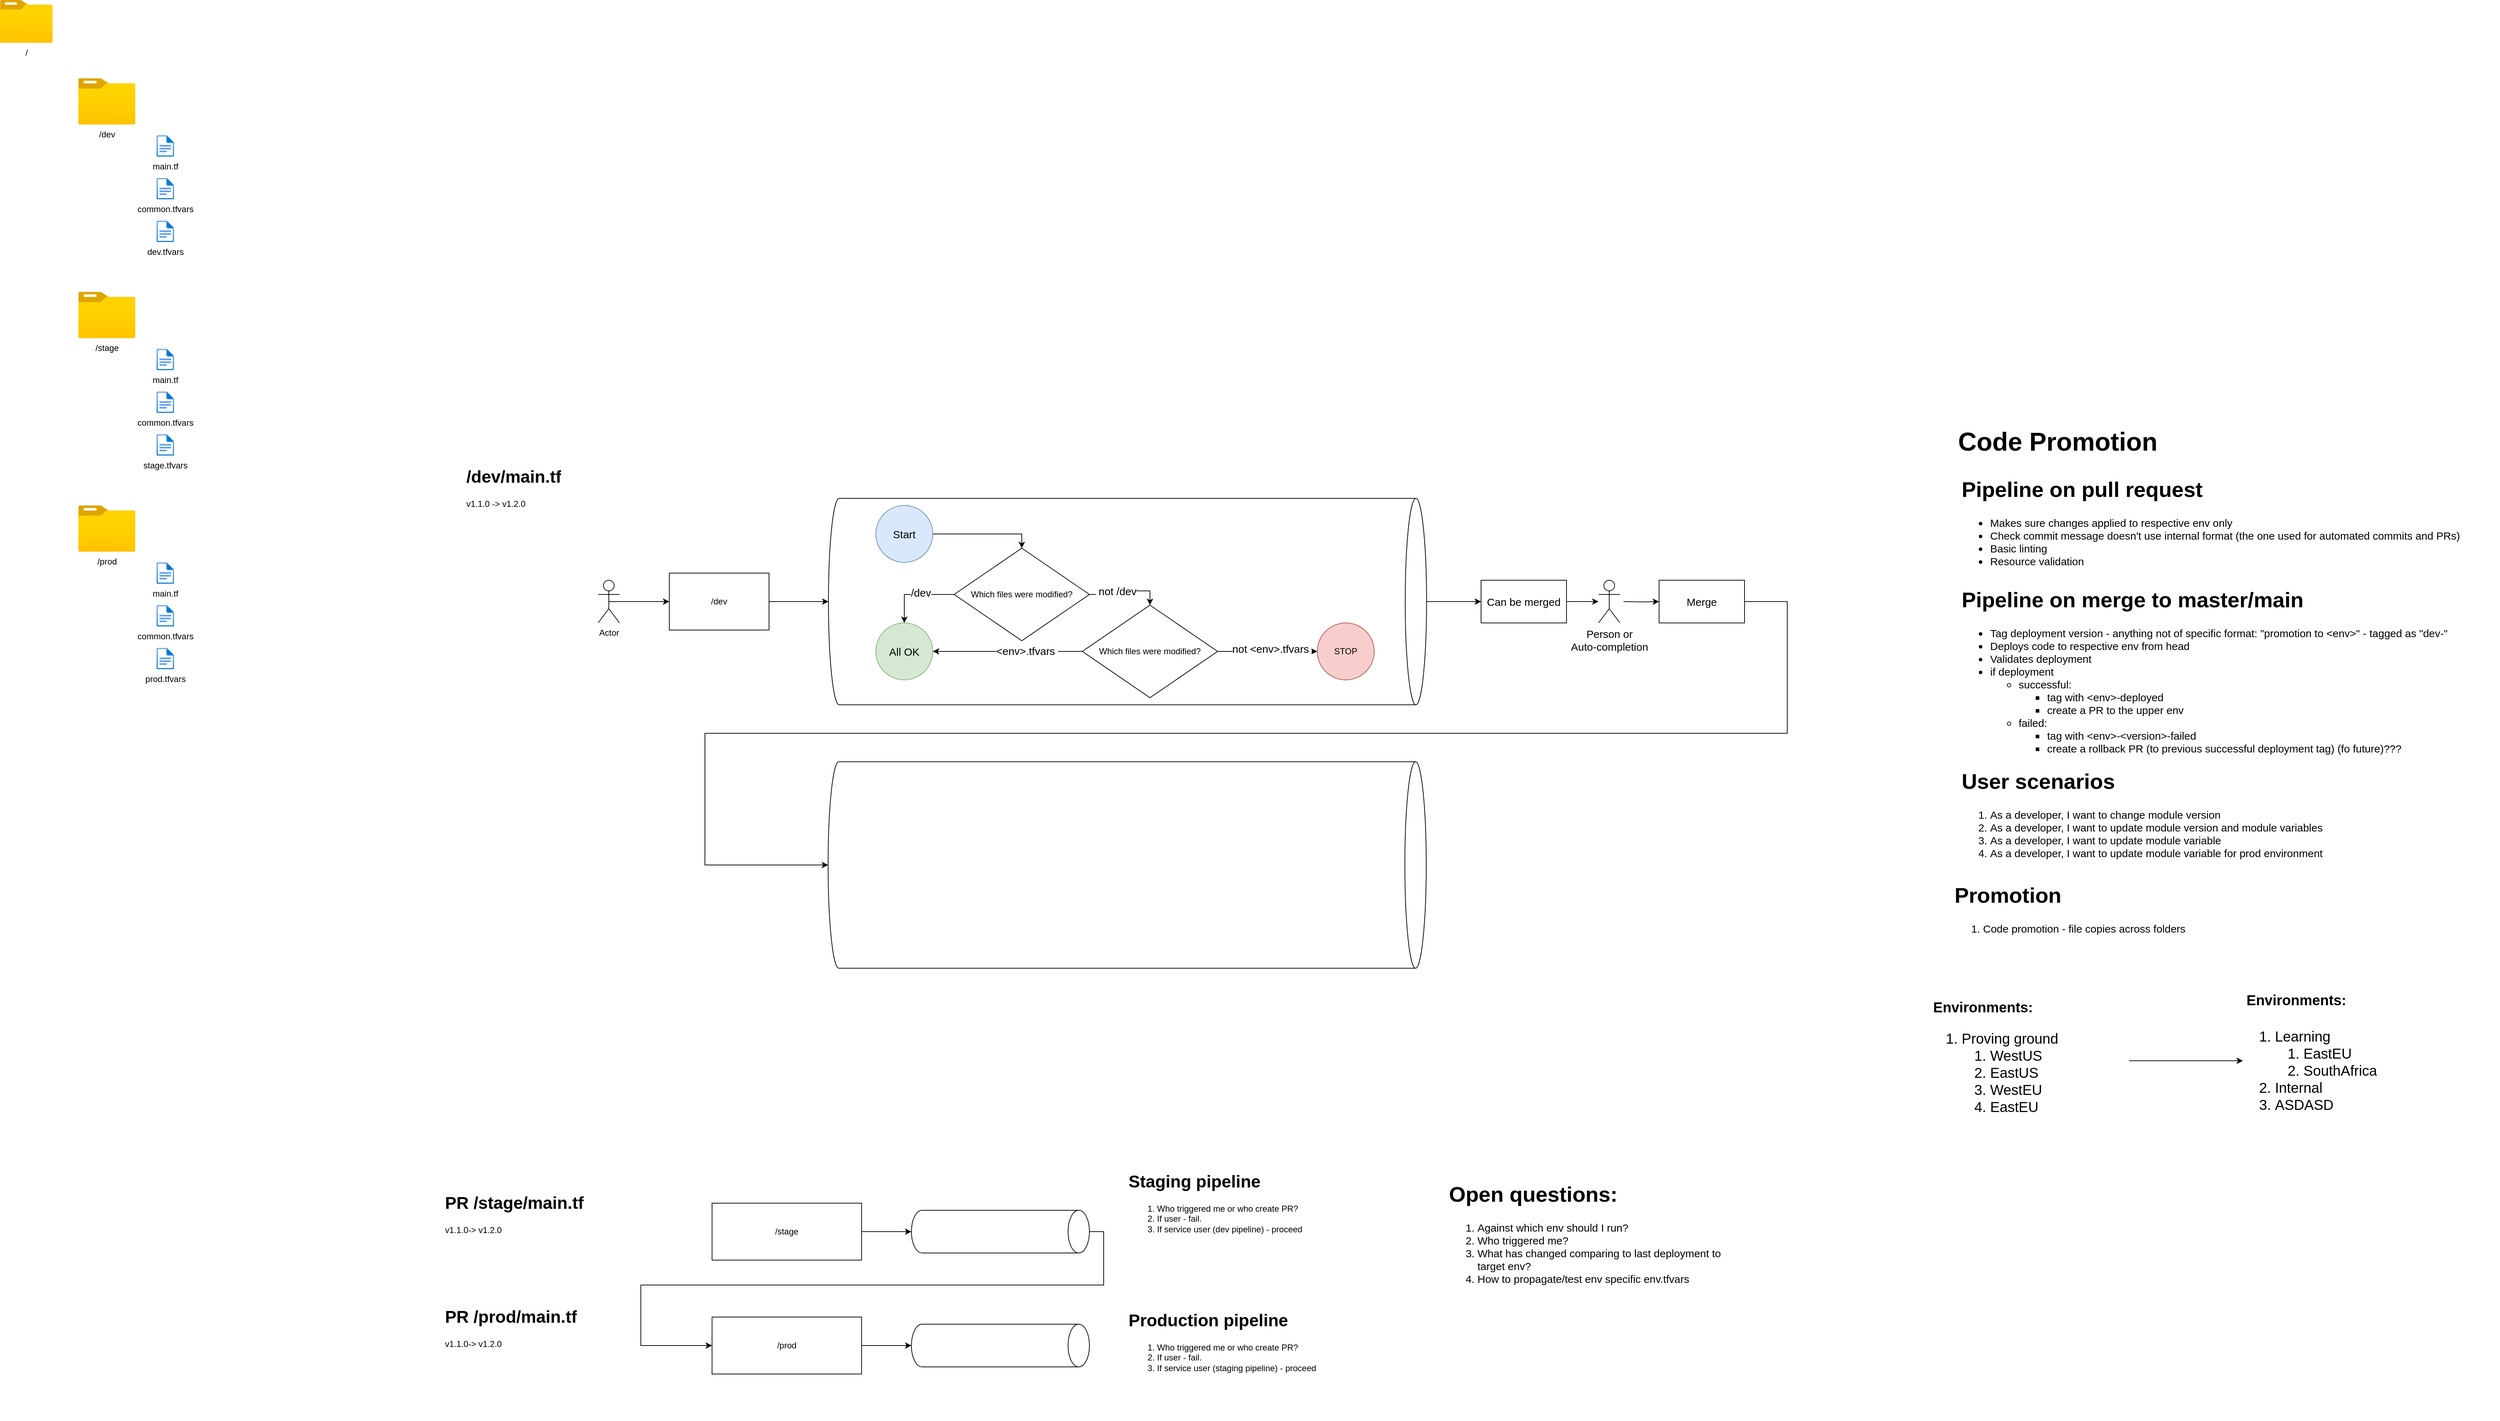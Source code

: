 <mxfile version="14.9.6" type="device" pages="3"><diagram id="SjrOVHSS8v2M9Qn3n6oi" name="Module version propagation"><mxGraphModel dx="2681" dy="2455" grid="1" gridSize="10" guides="1" tooltips="1" connect="1" arrows="1" fold="1" page="1" pageScale="1" pageWidth="827" pageHeight="1169" math="0" shadow="0"><root><mxCell id="0"/><mxCell id="1" parent="0"/><mxCell id="42tMAPl1f8T6e2_zz2J--73" style="edgeStyle=orthogonalEdgeStyle;rounded=0;orthogonalLoop=1;jettySize=auto;html=1;exitX=0.5;exitY=0;exitDx=0;exitDy=0;exitPerimeter=0;fontSize=15;" edge="1" parent="1" source="42tMAPl1f8T6e2_zz2J--68" target="42tMAPl1f8T6e2_zz2J--72"><mxGeometry relative="1" as="geometry"/></mxCell><mxCell id="42tMAPl1f8T6e2_zz2J--68" value="" style="shape=cylinder3;whiteSpace=wrap;html=1;boundedLbl=1;backgroundOutline=1;size=15;direction=south;" vertex="1" parent="1"><mxGeometry x="413.5" y="230" width="840" height="290" as="geometry"/></mxCell><mxCell id="42tMAPl1f8T6e2_zz2J--69" style="edgeStyle=orthogonalEdgeStyle;rounded=0;orthogonalLoop=1;jettySize=auto;html=1;exitX=1;exitY=0.5;exitDx=0;exitDy=0;fontSize=15;" edge="1" parent="1" source="42tMAPl1f8T6e2_zz2J--1" target="42tMAPl1f8T6e2_zz2J--68"><mxGeometry relative="1" as="geometry"/></mxCell><mxCell id="42tMAPl1f8T6e2_zz2J--1" value="/dev" style="rounded=0;whiteSpace=wrap;html=1;" vertex="1" parent="1"><mxGeometry x="190" y="335" width="140" height="80" as="geometry"/></mxCell><mxCell id="42tMAPl1f8T6e2_zz2J--15" style="edgeStyle=orthogonalEdgeStyle;rounded=0;orthogonalLoop=1;jettySize=auto;html=1;exitX=1;exitY=0.5;exitDx=0;exitDy=0;entryX=0.5;entryY=1;entryDx=0;entryDy=0;entryPerimeter=0;" edge="1" parent="1" source="42tMAPl1f8T6e2_zz2J--2" target="42tMAPl1f8T6e2_zz2J--14"><mxGeometry relative="1" as="geometry"/></mxCell><mxCell id="42tMAPl1f8T6e2_zz2J--2" value="/stage" style="rounded=0;whiteSpace=wrap;html=1;" vertex="1" parent="1"><mxGeometry x="250" y="1220" width="210" height="80" as="geometry"/></mxCell><mxCell id="42tMAPl1f8T6e2_zz2J--21" style="edgeStyle=orthogonalEdgeStyle;rounded=0;orthogonalLoop=1;jettySize=auto;html=1;exitX=1;exitY=0.5;exitDx=0;exitDy=0;" edge="1" parent="1" source="42tMAPl1f8T6e2_zz2J--3" target="42tMAPl1f8T6e2_zz2J--20"><mxGeometry relative="1" as="geometry"/></mxCell><mxCell id="42tMAPl1f8T6e2_zz2J--3" value="/prod" style="rounded=0;whiteSpace=wrap;html=1;" vertex="1" parent="1"><mxGeometry x="250" y="1380" width="210" height="80" as="geometry"/></mxCell><mxCell id="42tMAPl1f8T6e2_zz2J--5" style="edgeStyle=orthogonalEdgeStyle;rounded=0;orthogonalLoop=1;jettySize=auto;html=1;exitX=0.5;exitY=0.5;exitDx=0;exitDy=0;exitPerimeter=0;entryX=0;entryY=0.5;entryDx=0;entryDy=0;" edge="1" parent="1" source="42tMAPl1f8T6e2_zz2J--4" target="42tMAPl1f8T6e2_zz2J--1"><mxGeometry relative="1" as="geometry"/></mxCell><mxCell id="42tMAPl1f8T6e2_zz2J--4" value="Actor" style="shape=umlActor;verticalLabelPosition=bottom;verticalAlign=top;html=1;outlineConnect=0;" vertex="1" parent="1"><mxGeometry x="90" y="345" width="30" height="60" as="geometry"/></mxCell><mxCell id="42tMAPl1f8T6e2_zz2J--6" value="&lt;h1&gt;/dev/main.tf&lt;/h1&gt;&lt;div&gt;v1.1.0 -&amp;gt; v1.2.0&lt;/div&gt;" style="text;html=1;strokeColor=none;fillColor=none;spacing=5;spacingTop=-20;whiteSpace=wrap;overflow=hidden;rounded=0;" vertex="1" parent="1"><mxGeometry x="-100" y="180" width="200" height="80" as="geometry"/></mxCell><mxCell id="42tMAPl1f8T6e2_zz2J--13" value="&lt;h1&gt;PR /stage/main.tf&lt;br&gt;&lt;/h1&gt;&lt;div&gt;v1.1.0-&amp;gt; v1.2.0&lt;/div&gt;" style="text;html=1;strokeColor=none;fillColor=none;spacing=5;spacingTop=-20;whiteSpace=wrap;overflow=hidden;rounded=0;" vertex="1" parent="1"><mxGeometry x="-130" y="1200" width="250" height="120" as="geometry"/></mxCell><mxCell id="42tMAPl1f8T6e2_zz2J--17" style="edgeStyle=orthogonalEdgeStyle;rounded=0;orthogonalLoop=1;jettySize=auto;html=1;exitX=0.5;exitY=0;exitDx=0;exitDy=0;exitPerimeter=0;entryX=0;entryY=0.5;entryDx=0;entryDy=0;" edge="1" parent="1" source="42tMAPl1f8T6e2_zz2J--14" target="42tMAPl1f8T6e2_zz2J--3"><mxGeometry relative="1" as="geometry"><Array as="points"><mxPoint x="800" y="1260"/><mxPoint x="800" y="1335"/><mxPoint x="150" y="1335"/><mxPoint x="150" y="1420"/></Array></mxGeometry></mxCell><mxCell id="42tMAPl1f8T6e2_zz2J--14" value="" style="shape=cylinder3;whiteSpace=wrap;html=1;boundedLbl=1;backgroundOutline=1;size=15;direction=south;" vertex="1" parent="1"><mxGeometry x="530" y="1230" width="250" height="60" as="geometry"/></mxCell><mxCell id="42tMAPl1f8T6e2_zz2J--16" value="&lt;h1&gt;Staging pipeline&lt;/h1&gt;&lt;p&gt;&lt;ol&gt;&lt;li&gt;Who triggered me or who create PR?&lt;/li&gt;&lt;li&gt;If user - fail.&lt;/li&gt;&lt;li&gt;If service user (dev pipeline) - proceed&lt;/li&gt;&lt;/ol&gt;&lt;/p&gt;" style="text;html=1;strokeColor=none;fillColor=none;spacing=5;spacingTop=-20;whiteSpace=wrap;overflow=hidden;rounded=0;" vertex="1" parent="1"><mxGeometry x="830" y="1170" width="400" height="120" as="geometry"/></mxCell><mxCell id="42tMAPl1f8T6e2_zz2J--18" value="&lt;h1&gt;PR /prod/main.tf&lt;br&gt;&lt;/h1&gt;&lt;div&gt;v1.1.0-&amp;gt; v1.2.0&lt;/div&gt;" style="text;html=1;strokeColor=none;fillColor=none;spacing=5;spacingTop=-20;whiteSpace=wrap;overflow=hidden;rounded=0;" vertex="1" parent="1"><mxGeometry x="-130" y="1360" width="250" height="120" as="geometry"/></mxCell><mxCell id="42tMAPl1f8T6e2_zz2J--19" value="&lt;h1&gt;Production pipeline&lt;/h1&gt;&lt;p&gt;&lt;ol&gt;&lt;li&gt;Who triggered me or who create PR?&lt;/li&gt;&lt;li&gt;If user - fail.&lt;/li&gt;&lt;li&gt;If service user (staging pipeline) - proceed&lt;/li&gt;&lt;/ol&gt;&lt;/p&gt;" style="text;html=1;strokeColor=none;fillColor=none;spacing=5;spacingTop=-20;whiteSpace=wrap;overflow=hidden;rounded=0;" vertex="1" parent="1"><mxGeometry x="830" y="1365" width="400" height="160" as="geometry"/></mxCell><mxCell id="42tMAPl1f8T6e2_zz2J--20" value="" style="shape=cylinder3;whiteSpace=wrap;html=1;boundedLbl=1;backgroundOutline=1;size=15;direction=south;" vertex="1" parent="1"><mxGeometry x="530" y="1390" width="250" height="60" as="geometry"/></mxCell><mxCell id="42tMAPl1f8T6e2_zz2J--26" value="/" style="aspect=fixed;html=1;points=[];align=center;image;fontSize=12;image=img/lib/azure2/general/Folder_Blank.svg;" vertex="1" parent="1"><mxGeometry x="-750" y="-470" width="73.93" height="60" as="geometry"/></mxCell><mxCell id="42tMAPl1f8T6e2_zz2J--27" value="main.tf" style="aspect=fixed;html=1;points=[];align=center;image;fontSize=12;image=img/lib/azure2/general/File.svg;" vertex="1" parent="1"><mxGeometry x="-530" y="-280" width="24.35" height="30" as="geometry"/></mxCell><mxCell id="42tMAPl1f8T6e2_zz2J--28" value="/dev" style="aspect=fixed;html=1;points=[];align=center;image;fontSize=12;image=img/lib/azure2/general/Folder_Blank.svg;" vertex="1" parent="1"><mxGeometry x="-640" y="-360" width="80" height="64.93" as="geometry"/></mxCell><mxCell id="42tMAPl1f8T6e2_zz2J--29" value="common.tfvars" style="aspect=fixed;html=1;points=[];align=center;image;fontSize=12;image=img/lib/azure2/general/File.svg;" vertex="1" parent="1"><mxGeometry x="-530" y="-220" width="24.35" height="30" as="geometry"/></mxCell><mxCell id="42tMAPl1f8T6e2_zz2J--31" value="/stage" style="aspect=fixed;html=1;points=[];align=center;image;fontSize=12;image=img/lib/azure2/general/Folder_Blank.svg;" vertex="1" parent="1"><mxGeometry x="-640" y="-60" width="80" height="64.93" as="geometry"/></mxCell><mxCell id="42tMAPl1f8T6e2_zz2J--35" value="/prod" style="aspect=fixed;html=1;points=[];align=center;image;fontSize=12;image=img/lib/azure2/general/Folder_Blank.svg;" vertex="1" parent="1"><mxGeometry x="-640" y="240" width="80" height="64.93" as="geometry"/></mxCell><mxCell id="42tMAPl1f8T6e2_zz2J--37" value="dev.tfvars" style="aspect=fixed;html=1;points=[];align=center;image;fontSize=12;image=img/lib/azure2/general/File.svg;" vertex="1" parent="1"><mxGeometry x="-530" y="-160" width="24.35" height="30" as="geometry"/></mxCell><mxCell id="42tMAPl1f8T6e2_zz2J--38" value="main.tf" style="aspect=fixed;html=1;points=[];align=center;image;fontSize=12;image=img/lib/azure2/general/File.svg;" vertex="1" parent="1"><mxGeometry x="-530" y="20" width="24.35" height="30" as="geometry"/></mxCell><mxCell id="42tMAPl1f8T6e2_zz2J--39" value="common.tfvars" style="aspect=fixed;html=1;points=[];align=center;image;fontSize=12;image=img/lib/azure2/general/File.svg;" vertex="1" parent="1"><mxGeometry x="-530" y="80" width="24.35" height="30" as="geometry"/></mxCell><mxCell id="42tMAPl1f8T6e2_zz2J--40" value="stage.tfvars" style="aspect=fixed;html=1;points=[];align=center;image;fontSize=12;image=img/lib/azure2/general/File.svg;" vertex="1" parent="1"><mxGeometry x="-530" y="140" width="24.35" height="30" as="geometry"/></mxCell><mxCell id="42tMAPl1f8T6e2_zz2J--41" value="main.tf" style="aspect=fixed;html=1;points=[];align=center;image;fontSize=12;image=img/lib/azure2/general/File.svg;" vertex="1" parent="1"><mxGeometry x="-530" y="320" width="24.35" height="30" as="geometry"/></mxCell><mxCell id="42tMAPl1f8T6e2_zz2J--42" value="common.tfvars" style="aspect=fixed;html=1;points=[];align=center;image;fontSize=12;image=img/lib/azure2/general/File.svg;" vertex="1" parent="1"><mxGeometry x="-530" y="380" width="24.35" height="30" as="geometry"/></mxCell><mxCell id="42tMAPl1f8T6e2_zz2J--43" value="prod.tfvars" style="aspect=fixed;html=1;points=[];align=center;image;fontSize=12;image=img/lib/azure2/general/File.svg;" vertex="1" parent="1"><mxGeometry x="-530" y="440" width="24.35" height="30" as="geometry"/></mxCell><mxCell id="42tMAPl1f8T6e2_zz2J--47" style="edgeStyle=orthogonalEdgeStyle;rounded=0;orthogonalLoop=1;jettySize=auto;html=1;exitX=1;exitY=0.5;exitDx=0;exitDy=0;entryX=0.5;entryY=0;entryDx=0;entryDy=0;" edge="1" parent="1" source="42tMAPl1f8T6e2_zz2J--44" target="42tMAPl1f8T6e2_zz2J--60"><mxGeometry relative="1" as="geometry"><mxPoint x="900" y="420" as="targetPoint"/></mxGeometry></mxCell><mxCell id="42tMAPl1f8T6e2_zz2J--49" value="&amp;nbsp;not /dev" style="edgeLabel;html=1;align=center;verticalAlign=middle;resizable=0;points=[];fontSize=15;" vertex="1" connectable="0" parent="42tMAPl1f8T6e2_zz2J--47"><mxGeometry x="-0.248" relative="1" as="geometry"><mxPoint as="offset"/></mxGeometry></mxCell><mxCell id="42tMAPl1f8T6e2_zz2J--54" style="edgeStyle=orthogonalEdgeStyle;rounded=0;orthogonalLoop=1;jettySize=auto;html=1;exitX=0;exitY=0.5;exitDx=0;exitDy=0;entryX=0.5;entryY=0;entryDx=0;entryDy=0;fontSize=15;" edge="1" parent="1" source="42tMAPl1f8T6e2_zz2J--44" target="42tMAPl1f8T6e2_zz2J--53"><mxGeometry relative="1" as="geometry"/></mxCell><mxCell id="42tMAPl1f8T6e2_zz2J--55" value="/dev" style="edgeLabel;html=1;align=center;verticalAlign=middle;resizable=0;points=[];fontSize=15;" vertex="1" connectable="0" parent="42tMAPl1f8T6e2_zz2J--54"><mxGeometry x="-0.146" y="-3" relative="1" as="geometry"><mxPoint as="offset"/></mxGeometry></mxCell><mxCell id="42tMAPl1f8T6e2_zz2J--44" value="&lt;span style=&quot;text-align: left&quot;&gt;Which files were modified?&lt;/span&gt;" style="rhombus;whiteSpace=wrap;html=1;" vertex="1" parent="1"><mxGeometry x="590" y="300" width="190" height="130" as="geometry"/></mxCell><mxCell id="42tMAPl1f8T6e2_zz2J--48" value="STOP" style="ellipse;whiteSpace=wrap;html=1;aspect=fixed;fillColor=#f8cecc;strokeColor=#b85450;" vertex="1" parent="1"><mxGeometry x="1100" y="405" width="80" height="80" as="geometry"/></mxCell><mxCell id="42tMAPl1f8T6e2_zz2J--53" value="All OK" style="ellipse;whiteSpace=wrap;html=1;aspect=fixed;fontSize=15;fillColor=#d5e8d4;strokeColor=#82b366;" vertex="1" parent="1"><mxGeometry x="480" y="405" width="80" height="80" as="geometry"/></mxCell><mxCell id="42tMAPl1f8T6e2_zz2J--59" value="&lt;h1&gt;Open questions:&lt;/h1&gt;&lt;ol&gt;&lt;li&gt;Against which env should I run?&lt;/li&gt;&lt;li&gt;Who triggered me?&lt;/li&gt;&lt;li&gt;What has changed comparing to last deployment to target env?&lt;/li&gt;&lt;li&gt;How to propagate/test env specific env.tfvars&lt;/li&gt;&lt;/ol&gt;&lt;p&gt;&lt;/p&gt;" style="text;html=1;strokeColor=none;fillColor=none;spacing=5;spacingTop=-20;whiteSpace=wrap;overflow=hidden;rounded=0;fontSize=15;" vertex="1" parent="1"><mxGeometry x="1280" y="1180" width="400" height="280" as="geometry"/></mxCell><mxCell id="42tMAPl1f8T6e2_zz2J--64" style="edgeStyle=orthogonalEdgeStyle;rounded=0;orthogonalLoop=1;jettySize=auto;html=1;exitX=0;exitY=0.5;exitDx=0;exitDy=0;entryX=1;entryY=0.5;entryDx=0;entryDy=0;fontSize=15;" edge="1" parent="1" source="42tMAPl1f8T6e2_zz2J--60" target="42tMAPl1f8T6e2_zz2J--53"><mxGeometry relative="1" as="geometry"/></mxCell><mxCell id="42tMAPl1f8T6e2_zz2J--67" value="&amp;lt;env&amp;gt;.tfvars&amp;nbsp;" style="edgeLabel;html=1;align=center;verticalAlign=middle;resizable=0;points=[];fontSize=15;" vertex="1" connectable="0" parent="42tMAPl1f8T6e2_zz2J--64"><mxGeometry x="-0.253" y="-1" relative="1" as="geometry"><mxPoint as="offset"/></mxGeometry></mxCell><mxCell id="42tMAPl1f8T6e2_zz2J--65" style="edgeStyle=orthogonalEdgeStyle;rounded=0;orthogonalLoop=1;jettySize=auto;html=1;exitX=1;exitY=0.5;exitDx=0;exitDy=0;entryX=0;entryY=0.5;entryDx=0;entryDy=0;fontSize=15;" edge="1" parent="1" source="42tMAPl1f8T6e2_zz2J--60" target="42tMAPl1f8T6e2_zz2J--48"><mxGeometry relative="1" as="geometry"/></mxCell><mxCell id="42tMAPl1f8T6e2_zz2J--66" value="not &amp;lt;env&amp;gt;.tfvars&amp;nbsp;" style="edgeLabel;html=1;align=center;verticalAlign=middle;resizable=0;points=[];fontSize=15;" vertex="1" connectable="0" parent="42tMAPl1f8T6e2_zz2J--65"><mxGeometry x="0.087" y="4" relative="1" as="geometry"><mxPoint as="offset"/></mxGeometry></mxCell><mxCell id="42tMAPl1f8T6e2_zz2J--60" value="&lt;span style=&quot;text-align: left&quot;&gt;Which files were modified?&lt;/span&gt;" style="rhombus;whiteSpace=wrap;html=1;" vertex="1" parent="1"><mxGeometry x="770" y="380" width="190" height="130" as="geometry"/></mxCell><mxCell id="42tMAPl1f8T6e2_zz2J--71" style="edgeStyle=orthogonalEdgeStyle;rounded=0;orthogonalLoop=1;jettySize=auto;html=1;exitX=1;exitY=0.5;exitDx=0;exitDy=0;entryX=0.5;entryY=0;entryDx=0;entryDy=0;fontSize=15;" edge="1" parent="1" source="42tMAPl1f8T6e2_zz2J--70" target="42tMAPl1f8T6e2_zz2J--44"><mxGeometry relative="1" as="geometry"/></mxCell><mxCell id="42tMAPl1f8T6e2_zz2J--70" value="Start" style="ellipse;whiteSpace=wrap;html=1;aspect=fixed;fontSize=15;fillColor=#dae8fc;strokeColor=#6c8ebf;" vertex="1" parent="1"><mxGeometry x="480" y="240" width="80" height="80" as="geometry"/></mxCell><mxCell id="42tMAPl1f8T6e2_zz2J--76" style="edgeStyle=orthogonalEdgeStyle;rounded=0;orthogonalLoop=1;jettySize=auto;html=1;exitX=1;exitY=0.5;exitDx=0;exitDy=0;fontSize=15;" edge="1" parent="1" source="42tMAPl1f8T6e2_zz2J--72" target="42tMAPl1f8T6e2_zz2J--75"><mxGeometry relative="1" as="geometry"/></mxCell><mxCell id="42tMAPl1f8T6e2_zz2J--72" value="Can be merged" style="rounded=0;whiteSpace=wrap;html=1;fontSize=15;" vertex="1" parent="1"><mxGeometry x="1330" y="345" width="120" height="60" as="geometry"/></mxCell><mxCell id="42tMAPl1f8T6e2_zz2J--82" style="edgeStyle=orthogonalEdgeStyle;rounded=0;orthogonalLoop=1;jettySize=auto;html=1;exitX=1;exitY=0.5;exitDx=0;exitDy=0;entryX=0.5;entryY=1;entryDx=0;entryDy=0;entryPerimeter=0;fontSize=15;" edge="1" parent="1" source="42tMAPl1f8T6e2_zz2J--74" target="42tMAPl1f8T6e2_zz2J--80"><mxGeometry relative="1" as="geometry"><Array as="points"><mxPoint x="1760" y="375"/><mxPoint x="1760" y="560"/><mxPoint x="240" y="560"/><mxPoint x="240" y="745"/></Array></mxGeometry></mxCell><mxCell id="42tMAPl1f8T6e2_zz2J--74" value="Merge" style="rounded=0;whiteSpace=wrap;html=1;fontSize=15;" vertex="1" parent="1"><mxGeometry x="1580" y="345" width="120" height="60" as="geometry"/></mxCell><mxCell id="42tMAPl1f8T6e2_zz2J--77" style="edgeStyle=orthogonalEdgeStyle;rounded=0;orthogonalLoop=1;jettySize=auto;html=1;fontSize=15;" edge="1" parent="1" target="42tMAPl1f8T6e2_zz2J--74"><mxGeometry relative="1" as="geometry"><mxPoint x="1530" y="375" as="sourcePoint"/></mxGeometry></mxCell><mxCell id="42tMAPl1f8T6e2_zz2J--75" value="Person or&lt;br&gt;Auto-completion" style="shape=umlActor;verticalLabelPosition=bottom;verticalAlign=top;html=1;outlineConnect=0;fontSize=15;" vertex="1" parent="1"><mxGeometry x="1495" y="345" width="30" height="60" as="geometry"/></mxCell><mxCell id="42tMAPl1f8T6e2_zz2J--80" value="" style="shape=cylinder3;whiteSpace=wrap;html=1;boundedLbl=1;backgroundOutline=1;size=15;direction=south;" vertex="1" parent="1"><mxGeometry x="413" y="600" width="840" height="290" as="geometry"/></mxCell><mxCell id="42tMAPl1f8T6e2_zz2J--83" value="&lt;h1&gt;Pipeline on merge to master/main&lt;/h1&gt;&lt;ul&gt;&lt;li&gt;Tag deployment version - anything not of specific format: &quot;promotion to &amp;lt;env&amp;gt;&quot; - tagged as &quot;dev-&quot;&lt;/li&gt;&lt;li&gt;Deploys code to respective env from head&lt;/li&gt;&lt;li&gt;Validates deployment&lt;/li&gt;&lt;li&gt;if deployment&lt;/li&gt;&lt;ul&gt;&lt;li&gt;successful:&lt;/li&gt;&lt;ul&gt;&lt;li&gt;tag with &amp;lt;env&amp;gt;-deployed&lt;/li&gt;&lt;li&gt;create a PR to the upper env&lt;/li&gt;&lt;/ul&gt;&lt;li&gt;failed:&lt;/li&gt;&lt;ul&gt;&lt;li&gt;tag with &amp;lt;env&amp;gt;-&amp;lt;version&amp;gt;-failed&lt;/li&gt;&lt;li&gt;create a rollback PR (to previous successful deployment tag) (fo future)???&lt;/li&gt;&lt;/ul&gt;&lt;/ul&gt;&lt;/ul&gt;&lt;p&gt;&lt;/p&gt;" style="text;html=1;strokeColor=none;fillColor=none;spacing=5;spacingTop=-20;whiteSpace=wrap;overflow=hidden;rounded=0;fontSize=15;" vertex="1" parent="1"><mxGeometry x="2000" y="345" width="710" height="280" as="geometry"/></mxCell><mxCell id="42tMAPl1f8T6e2_zz2J--85" value="&lt;h1&gt;Pipeline on pull request&lt;/h1&gt;&lt;p&gt;&lt;/p&gt;&lt;ul&gt;&lt;li&gt;Makes sure changes applied to respective env only&lt;br&gt;&lt;/li&gt;&lt;li&gt;Check commit message doesn't use internal format (the one used for automated commits and PRs)&lt;/li&gt;&lt;li&gt;Basic linting&lt;/li&gt;&lt;li&gt;Resource validation&lt;/li&gt;&lt;/ul&gt;&lt;p&gt;&lt;/p&gt;" style="text;html=1;strokeColor=none;fillColor=none;spacing=5;spacingTop=-20;whiteSpace=wrap;overflow=hidden;rounded=0;fontSize=15;" vertex="1" parent="1"><mxGeometry x="2000" y="190" width="760" height="160" as="geometry"/></mxCell><mxCell id="42tMAPl1f8T6e2_zz2J--86" value="&lt;h1&gt;User scenarios&lt;/h1&gt;&lt;p&gt;&lt;/p&gt;&lt;ol&gt;&lt;li&gt;As a developer, I want to change module version&lt;/li&gt;&lt;li&gt;&lt;span&gt;As a&amp;nbsp;developer, I want to update module version and module variables&lt;/span&gt;&lt;br&gt;&lt;/li&gt;&lt;li&gt;As a&amp;nbsp;developer, I want to update module variable&lt;/li&gt;&lt;li&gt;As a&amp;nbsp;developer, I want to update module variable&amp;nbsp;for prod environment&lt;/li&gt;&lt;/ol&gt;&lt;p&gt;&lt;/p&gt;&lt;p&gt;&lt;br&gt;&lt;/p&gt;" style="text;html=1;strokeColor=none;fillColor=none;spacing=5;spacingTop=-20;whiteSpace=wrap;overflow=hidden;rounded=0;fontSize=15;" vertex="1" parent="1"><mxGeometry x="2000" y="600" width="630" height="170" as="geometry"/></mxCell><mxCell id="42tMAPl1f8T6e2_zz2J--88" value="Code Promotion" style="text;html=1;strokeColor=none;fillColor=none;align=center;verticalAlign=middle;whiteSpace=wrap;rounded=0;fontSize=36;fontStyle=1" vertex="1" parent="1"><mxGeometry x="1990" y="140" width="300" height="20" as="geometry"/></mxCell><mxCell id="42tMAPl1f8T6e2_zz2J--89" value="&lt;h1&gt;Promotion&lt;/h1&gt;&lt;p&gt;&lt;/p&gt;&lt;ol&gt;&lt;li&gt;Code promotion - file copies across folders&lt;/li&gt;&lt;/ol&gt;&lt;p&gt;&lt;/p&gt;&lt;p&gt;&lt;br&gt;&lt;/p&gt;" style="text;html=1;strokeColor=none;fillColor=none;spacing=5;spacingTop=-20;whiteSpace=wrap;overflow=hidden;rounded=0;fontSize=15;" vertex="1" parent="1"><mxGeometry x="1990" y="760" width="630" height="170" as="geometry"/></mxCell><mxCell id="42tMAPl1f8T6e2_zz2J--92" style="edgeStyle=orthogonalEdgeStyle;rounded=0;orthogonalLoop=1;jettySize=auto;html=1;exitX=1;exitY=0.5;exitDx=0;exitDy=0;fontSize=20;" edge="1" parent="1" source="42tMAPl1f8T6e2_zz2J--90" target="42tMAPl1f8T6e2_zz2J--91"><mxGeometry relative="1" as="geometry"/></mxCell><mxCell id="42tMAPl1f8T6e2_zz2J--90" value="&lt;h1 style=&quot;font-size: 20px&quot;&gt;Environments:&lt;/h1&gt;&lt;div&gt;&lt;ol&gt;&lt;li&gt;Proving ground&lt;/li&gt;&lt;ol&gt;&lt;li&gt;WestUS&lt;/li&gt;&lt;li&gt;EastUS&lt;/li&gt;&lt;li&gt;WestEU&lt;/li&gt;&lt;li&gt;EastEU&lt;/li&gt;&lt;/ol&gt;&lt;/ol&gt;&lt;/div&gt;" style="text;html=1;strokeColor=none;fillColor=none;spacing=5;spacingTop=-20;whiteSpace=wrap;overflow=hidden;rounded=0;fontSize=20;" vertex="1" parent="1"><mxGeometry x="1960" y="930" width="280" height="180" as="geometry"/></mxCell><mxCell id="42tMAPl1f8T6e2_zz2J--91" value="&lt;h1 style=&quot;font-size: 20px&quot;&gt;Environments:&lt;/h1&gt;&lt;h1&gt;&lt;ol style=&quot;font-size: 20px ; font-weight: 400&quot;&gt;&lt;li&gt;&lt;div&gt;&lt;ol&gt;&lt;/ol&gt;&lt;/div&gt;Learning&lt;/li&gt;&lt;ol&gt;&lt;li&gt;EastEU&lt;/li&gt;&lt;li&gt;SouthAfrica&lt;/li&gt;&lt;/ol&gt;&lt;li&gt;Internal&lt;/li&gt;&lt;li&gt;ASDASD&lt;/li&gt;&lt;/ol&gt;&lt;/h1&gt;" style="text;html=1;strokeColor=none;fillColor=none;spacing=5;spacingTop=-20;whiteSpace=wrap;overflow=hidden;rounded=0;fontSize=20;" vertex="1" parent="1"><mxGeometry x="2400" y="920" width="270" height="200" as="geometry"/></mxCell></root></mxGraphModel></diagram><diagram id="KvSiEMTfhJlsGlZKTeqP" name="Page-2"><mxGraphModel dx="1527" dy="1059" grid="1" gridSize="10" guides="1" tooltips="1" connect="1" arrows="1" fold="1" page="1" pageScale="1" pageWidth="827" pageHeight="1169" math="0" shadow="0"><root><mxCell id="-vcynjWMVDyx6BbtTDr--0"/><mxCell id="-vcynjWMVDyx6BbtTDr--1" parent="-vcynjWMVDyx6BbtTDr--0"/><mxCell id="wQz_m5Xqd7bOmv4Bddcj-3" value="Code Promotion" style="text;html=1;strokeColor=none;fillColor=none;align=center;verticalAlign=middle;whiteSpace=wrap;rounded=0;fontSize=36;fontStyle=1" vertex="1" parent="-vcynjWMVDyx6BbtTDr--1"><mxGeometry x="40" y="40" width="300" height="20" as="geometry"/></mxCell><mxCell id="wQz_m5Xqd7bOmv4Bddcj-5" style="edgeStyle=orthogonalEdgeStyle;rounded=0;orthogonalLoop=1;jettySize=auto;html=1;exitX=1;exitY=0.5;exitDx=0;exitDy=0;fontSize=20;" edge="1" parent="-vcynjWMVDyx6BbtTDr--1" source="wQz_m5Xqd7bOmv4Bddcj-6" target="wQz_m5Xqd7bOmv4Bddcj-7"><mxGeometry relative="1" as="geometry"/></mxCell><mxCell id="wQz_m5Xqd7bOmv4Bddcj-6" value="&lt;h1 style=&quot;font-size: 20px&quot;&gt;Environments:&lt;/h1&gt;&lt;div&gt;&lt;ol&gt;&lt;li&gt;Proving ground&lt;/li&gt;&lt;ol&gt;&lt;li&gt;WestUS&lt;/li&gt;&lt;li&gt;EastUS&lt;/li&gt;&lt;li&gt;WestEU&lt;/li&gt;&lt;li&gt;EastEU&lt;/li&gt;&lt;/ol&gt;&lt;/ol&gt;&lt;/div&gt;" style="text;html=1;strokeColor=none;fillColor=none;spacing=5;spacingTop=-20;whiteSpace=wrap;overflow=hidden;rounded=0;fontSize=20;" vertex="1" parent="-vcynjWMVDyx6BbtTDr--1"><mxGeometry x="1960" y="930" width="280" height="180" as="geometry"/></mxCell><mxCell id="wQz_m5Xqd7bOmv4Bddcj-7" value="&lt;h1 style=&quot;font-size: 20px&quot;&gt;Environments:&lt;/h1&gt;&lt;h1&gt;&lt;ol style=&quot;font-size: 20px ; font-weight: 400&quot;&gt;&lt;li&gt;&lt;div&gt;&lt;ol&gt;&lt;/ol&gt;&lt;/div&gt;Learning&lt;/li&gt;&lt;ol&gt;&lt;li&gt;EastEU&lt;/li&gt;&lt;li&gt;SouthAfrica&lt;/li&gt;&lt;/ol&gt;&lt;li&gt;Internal&lt;/li&gt;&lt;li&gt;ASDASD&lt;/li&gt;&lt;/ol&gt;&lt;/h1&gt;" style="text;html=1;strokeColor=none;fillColor=none;spacing=5;spacingTop=-20;whiteSpace=wrap;overflow=hidden;rounded=0;fontSize=20;" vertex="1" parent="-vcynjWMVDyx6BbtTDr--1"><mxGeometry x="2400" y="920" width="270" height="200" as="geometry"/></mxCell><mxCell id="wQz_m5Xqd7bOmv4Bddcj-8" style="edgeStyle=orthogonalEdgeStyle;rounded=0;orthogonalLoop=1;jettySize=auto;html=1;exitX=0.5;exitY=0;exitDx=0;exitDy=0;exitPerimeter=0;fontSize=15;" edge="1" parent="-vcynjWMVDyx6BbtTDr--1" source="wQz_m5Xqd7bOmv4Bddcj-9" target="wQz_m5Xqd7bOmv4Bddcj-29"><mxGeometry relative="1" as="geometry"/></mxCell><mxCell id="wQz_m5Xqd7bOmv4Bddcj-9" value="" style="shape=cylinder3;whiteSpace=wrap;html=1;boundedLbl=1;backgroundOutline=1;size=15;direction=south;" vertex="1" parent="-vcynjWMVDyx6BbtTDr--1"><mxGeometry x="353.5" y="540" width="756.5" height="330" as="geometry"/></mxCell><mxCell id="wQz_m5Xqd7bOmv4Bddcj-10" style="edgeStyle=orthogonalEdgeStyle;rounded=0;orthogonalLoop=1;jettySize=auto;html=1;exitX=1;exitY=0.5;exitDx=0;exitDy=0;fontSize=15;" edge="1" parent="-vcynjWMVDyx6BbtTDr--1" source="wQz_m5Xqd7bOmv4Bddcj-11" target="wQz_m5Xqd7bOmv4Bddcj-9"><mxGeometry relative="1" as="geometry"/></mxCell><mxCell id="wQz_m5Xqd7bOmv4Bddcj-11" value="Raise PR to master/main" style="rounded=0;whiteSpace=wrap;html=1;" vertex="1" parent="-vcynjWMVDyx6BbtTDr--1"><mxGeometry x="130" y="677.5" width="140" height="55" as="geometry"/></mxCell><mxCell id="wQz_m5Xqd7bOmv4Bddcj-12" style="edgeStyle=orthogonalEdgeStyle;rounded=0;orthogonalLoop=1;jettySize=auto;html=1;exitX=0.5;exitY=0.5;exitDx=0;exitDy=0;exitPerimeter=0;entryX=0;entryY=0.5;entryDx=0;entryDy=0;" edge="1" parent="-vcynjWMVDyx6BbtTDr--1" source="wQz_m5Xqd7bOmv4Bddcj-13" target="wQz_m5Xqd7bOmv4Bddcj-11"><mxGeometry relative="1" as="geometry"/></mxCell><mxCell id="wQz_m5Xqd7bOmv4Bddcj-13" value="Actor" style="shape=umlActor;verticalLabelPosition=bottom;verticalAlign=top;html=1;outlineConnect=0;" vertex="1" parent="-vcynjWMVDyx6BbtTDr--1"><mxGeometry x="30" y="675" width="30" height="60" as="geometry"/></mxCell><mxCell id="wQz_m5Xqd7bOmv4Bddcj-14" style="edgeStyle=orthogonalEdgeStyle;rounded=0;orthogonalLoop=1;jettySize=auto;html=1;exitX=1;exitY=0.5;exitDx=0;exitDy=0;entryX=0;entryY=0.5;entryDx=0;entryDy=0;" edge="1" parent="-vcynjWMVDyx6BbtTDr--1" source="wQz_m5Xqd7bOmv4Bddcj-18" target="wQz_m5Xqd7bOmv4Bddcj-19"><mxGeometry relative="1" as="geometry"><mxPoint x="805.0" y="690" as="targetPoint"/><Array as="points"><mxPoint x="900" y="655"/><mxPoint x="900" y="725"/></Array></mxGeometry></mxCell><mxCell id="wQz_m5Xqd7bOmv4Bddcj-16" style="edgeStyle=orthogonalEdgeStyle;rounded=0;orthogonalLoop=1;jettySize=auto;html=1;exitX=0;exitY=0.5;exitDx=0;exitDy=0;entryX=0.5;entryY=0;entryDx=0;entryDy=0;fontSize=15;" edge="1" parent="-vcynjWMVDyx6BbtTDr--1" source="wQz_m5Xqd7bOmv4Bddcj-18" target="wQz_m5Xqd7bOmv4Bddcj-34"><mxGeometry relative="1" as="geometry"/></mxCell><mxCell id="wQz_m5Xqd7bOmv4Bddcj-17" value="/dev" style="edgeLabel;html=1;align=center;verticalAlign=middle;resizable=0;points=[];fontSize=15;" vertex="1" connectable="0" parent="wQz_m5Xqd7bOmv4Bddcj-16"><mxGeometry x="-0.146" y="-3" relative="1" as="geometry"><mxPoint x="5" y="3" as="offset"/></mxGeometry></mxCell><mxCell id="wQz_m5Xqd7bOmv4Bddcj-18" value="&lt;span style=&quot;text-align: left&quot;&gt;Modified files related&lt;br&gt;to one env only?&lt;/span&gt;" style="rhombus;whiteSpace=wrap;html=1;" vertex="1" parent="-vcynjWMVDyx6BbtTDr--1"><mxGeometry x="688.5" y="610" width="141.5" height="90" as="geometry"/></mxCell><mxCell id="wQz_m5Xqd7bOmv4Bddcj-19" value="STOP" style="ellipse;whiteSpace=wrap;html=1;aspect=fixed;fillColor=#f8cecc;strokeColor=#b85450;" vertex="1" parent="-vcynjWMVDyx6BbtTDr--1"><mxGeometry x="960" y="685" width="80" height="80" as="geometry"/></mxCell><mxCell id="wQz_m5Xqd7bOmv4Bddcj-26" style="edgeStyle=orthogonalEdgeStyle;rounded=0;orthogonalLoop=1;jettySize=auto;html=1;exitX=1;exitY=0.5;exitDx=0;exitDy=0;entryX=0.5;entryY=0;entryDx=0;entryDy=0;fontSize=15;" edge="1" parent="-vcynjWMVDyx6BbtTDr--1" source="wQz_m5Xqd7bOmv4Bddcj-27" target="wQz_m5Xqd7bOmv4Bddcj-18"><mxGeometry relative="1" as="geometry"/></mxCell><mxCell id="wQz_m5Xqd7bOmv4Bddcj-27" value="Start" style="ellipse;whiteSpace=wrap;html=1;aspect=fixed;fontSize=15;fillColor=#dae8fc;strokeColor=#6c8ebf;" vertex="1" parent="-vcynjWMVDyx6BbtTDr--1"><mxGeometry x="420" y="550" width="80" height="80" as="geometry"/></mxCell><mxCell id="wQz_m5Xqd7bOmv4Bddcj-28" style="edgeStyle=orthogonalEdgeStyle;rounded=0;orthogonalLoop=1;jettySize=auto;html=1;exitX=1;exitY=0.5;exitDx=0;exitDy=0;fontSize=15;" edge="1" parent="-vcynjWMVDyx6BbtTDr--1" source="wQz_m5Xqd7bOmv4Bddcj-29" target="wQz_m5Xqd7bOmv4Bddcj-32"><mxGeometry relative="1" as="geometry"/></mxCell><mxCell id="wQz_m5Xqd7bOmv4Bddcj-29" value="Can be merged" style="rounded=0;whiteSpace=wrap;html=1;fontSize=15;" vertex="1" parent="-vcynjWMVDyx6BbtTDr--1"><mxGeometry x="1170" y="675" width="120" height="60" as="geometry"/></mxCell><mxCell id="wQz_m5Xqd7bOmv4Bddcj-30" value="Merge" style="rounded=0;whiteSpace=wrap;html=1;fontSize=15;" vertex="1" parent="-vcynjWMVDyx6BbtTDr--1"><mxGeometry x="1475" y="675" width="120" height="60" as="geometry"/></mxCell><mxCell id="wQz_m5Xqd7bOmv4Bddcj-31" style="edgeStyle=orthogonalEdgeStyle;rounded=0;orthogonalLoop=1;jettySize=auto;html=1;fontSize=15;" edge="1" parent="-vcynjWMVDyx6BbtTDr--1" target="wQz_m5Xqd7bOmv4Bddcj-30" source="wQz_m5Xqd7bOmv4Bddcj-32"><mxGeometry relative="1" as="geometry"><mxPoint x="1470.0" y="707.5" as="sourcePoint"/></mxGeometry></mxCell><mxCell id="wQz_m5Xqd7bOmv4Bddcj-32" value="Person or&lt;br&gt;Auto-completion" style="shape=umlActor;verticalLabelPosition=bottom;verticalAlign=top;html=1;outlineConnect=0;fontSize=15;" vertex="1" parent="-vcynjWMVDyx6BbtTDr--1"><mxGeometry x="1370" y="675" width="30" height="60" as="geometry"/></mxCell><mxCell id="wQz_m5Xqd7bOmv4Bddcj-36" style="edgeStyle=orthogonalEdgeStyle;rounded=0;orthogonalLoop=1;jettySize=auto;html=1;exitX=1;exitY=0.5;exitDx=0;exitDy=0;fontSize=20;" edge="1" parent="-vcynjWMVDyx6BbtTDr--1" source="wQz_m5Xqd7bOmv4Bddcj-34" target="wQz_m5Xqd7bOmv4Bddcj-35"><mxGeometry relative="1" as="geometry"/></mxCell><mxCell id="wQz_m5Xqd7bOmv4Bddcj-37" value="no" style="edgeLabel;html=1;align=center;verticalAlign=middle;resizable=0;points=[];fontSize=15;" vertex="1" connectable="0" parent="wQz_m5Xqd7bOmv4Bddcj-36"><mxGeometry x="0.134" y="-1" relative="1" as="geometry"><mxPoint x="1" y="11" as="offset"/></mxGeometry></mxCell><mxCell id="wQz_m5Xqd7bOmv4Bddcj-39" style="edgeStyle=orthogonalEdgeStyle;rounded=0;orthogonalLoop=1;jettySize=auto;html=1;exitX=0;exitY=0.5;exitDx=0;exitDy=0;fontSize=15;" edge="1" parent="-vcynjWMVDyx6BbtTDr--1" source="wQz_m5Xqd7bOmv4Bddcj-34" target="wQz_m5Xqd7bOmv4Bddcj-20"><mxGeometry relative="1" as="geometry"><Array as="points"><mxPoint x="530" y="725"/><mxPoint x="530" y="780"/></Array></mxGeometry></mxCell><mxCell id="wQz_m5Xqd7bOmv4Bddcj-34" value="&lt;div&gt;&lt;span&gt;Is it a 'dev' related&lt;br&gt;changes? (1)&lt;/span&gt;&lt;/div&gt;" style="rhombus;whiteSpace=wrap;html=1;align=center;" vertex="1" parent="-vcynjWMVDyx6BbtTDr--1"><mxGeometry x="550" y="680" width="170" height="90" as="geometry"/></mxCell><mxCell id="wQz_m5Xqd7bOmv4Bddcj-38" style="edgeStyle=orthogonalEdgeStyle;rounded=0;orthogonalLoop=1;jettySize=auto;html=1;exitX=1;exitY=0.5;exitDx=0;exitDy=0;entryX=0;entryY=0.5;entryDx=0;entryDy=0;fontSize=15;" edge="1" parent="-vcynjWMVDyx6BbtTDr--1" source="wQz_m5Xqd7bOmv4Bddcj-35" target="wQz_m5Xqd7bOmv4Bddcj-19"><mxGeometry relative="1" as="geometry"><Array as="points"><mxPoint x="900" y="810"/><mxPoint x="900" y="725"/></Array></mxGeometry></mxCell><mxCell id="wQz_m5Xqd7bOmv4Bddcj-42" style="edgeStyle=orthogonalEdgeStyle;rounded=0;orthogonalLoop=1;jettySize=auto;html=1;exitX=0;exitY=0.5;exitDx=0;exitDy=0;entryX=1;entryY=0.5;entryDx=0;entryDy=0;fontSize=15;" edge="1" parent="-vcynjWMVDyx6BbtTDr--1" source="wQz_m5Xqd7bOmv4Bddcj-35" target="wQz_m5Xqd7bOmv4Bddcj-20"><mxGeometry relative="1" as="geometry"><Array as="points"><mxPoint x="530" y="810"/><mxPoint x="530" y="780"/></Array></mxGeometry></mxCell><mxCell id="wQz_m5Xqd7bOmv4Bddcj-35" value="&lt;div&gt;Is commit / PR message autogenerated (2)&lt;/div&gt;" style="rhombus;whiteSpace=wrap;html=1;align=center;" vertex="1" parent="-vcynjWMVDyx6BbtTDr--1"><mxGeometry x="674.25" y="765" width="170" height="90" as="geometry"/></mxCell><mxCell id="wQz_m5Xqd7bOmv4Bddcj-20" value="All OK" style="ellipse;whiteSpace=wrap;html=1;aspect=fixed;fontSize=15;fillColor=#d5e8d4;strokeColor=#82b366;" vertex="1" parent="-vcynjWMVDyx6BbtTDr--1"><mxGeometry x="414" y="740" width="80" height="80" as="geometry"/></mxCell><mxCell id="wQz_m5Xqd7bOmv4Bddcj-43" value="Developer makes a change to env" style="text;html=1;strokeColor=none;fillColor=none;align=left;verticalAlign=middle;whiteSpace=wrap;rounded=0;fontSize=15;" vertex="1" parent="-vcynjWMVDyx6BbtTDr--1"><mxGeometry x="40" y="490" width="280" height="20" as="geometry"/></mxCell><mxCell id="wQz_m5Xqd7bOmv4Bddcj-140" style="edgeStyle=orthogonalEdgeStyle;rounded=0;orthogonalLoop=1;jettySize=auto;html=1;exitX=0.5;exitY=0;exitDx=0;exitDy=0;exitPerimeter=0;entryX=0.5;entryY=1;entryDx=0;entryDy=0;entryPerimeter=0;fontSize=19;" edge="1" parent="-vcynjWMVDyx6BbtTDr--1" source="wQz_m5Xqd7bOmv4Bddcj-45" target="wQz_m5Xqd7bOmv4Bddcj-9"><mxGeometry relative="1" as="geometry"><Array as="points"><mxPoint x="1240" y="1165"/><mxPoint x="1240" y="1330"/><mxPoint x="160" y="1330"/><mxPoint x="160" y="900"/><mxPoint x="353" y="900"/></Array></mxGeometry></mxCell><mxCell id="wQz_m5Xqd7bOmv4Bddcj-45" value="" style="shape=cylinder3;whiteSpace=wrap;html=1;boundedLbl=1;backgroundOutline=1;size=15;direction=south;" vertex="1" parent="-vcynjWMVDyx6BbtTDr--1"><mxGeometry x="363.5" y="1055" width="840" height="220" as="geometry"/></mxCell><mxCell id="wQz_m5Xqd7bOmv4Bddcj-76" style="edgeStyle=orthogonalEdgeStyle;rounded=0;orthogonalLoop=1;jettySize=auto;html=1;exitX=1;exitY=0.5;exitDx=0;exitDy=0;entryX=0;entryY=0.5;entryDx=0;entryDy=0;fontSize=15;" edge="1" parent="-vcynjWMVDyx6BbtTDr--1" source="wQz_m5Xqd7bOmv4Bddcj-56" target="wQz_m5Xqd7bOmv4Bddcj-75"><mxGeometry relative="1" as="geometry"/></mxCell><mxCell id="wQz_m5Xqd7bOmv4Bddcj-56" value="Start" style="ellipse;whiteSpace=wrap;html=1;aspect=fixed;fontSize=15;fillColor=#dae8fc;strokeColor=#6c8ebf;" vertex="1" parent="-vcynjWMVDyx6BbtTDr--1"><mxGeometry x="393.5" y="1065" width="80" height="80" as="geometry"/></mxCell><mxCell id="wQz_m5Xqd7bOmv4Bddcj-70" value="Pipeline execution on Merge to main/master" style="text;html=1;strokeColor=none;fillColor=none;align=left;verticalAlign=middle;whiteSpace=wrap;rounded=0;fontSize=15;" vertex="1" parent="-vcynjWMVDyx6BbtTDr--1"><mxGeometry x="213.5" y="1010" width="360" height="20" as="geometry"/></mxCell><mxCell id="wQz_m5Xqd7bOmv4Bddcj-72" style="edgeStyle=orthogonalEdgeStyle;rounded=0;orthogonalLoop=1;jettySize=auto;html=1;exitX=1;exitY=0.5;exitDx=0;exitDy=0;exitPerimeter=0;fontSize=15;" edge="1" parent="-vcynjWMVDyx6BbtTDr--1" source="wQz_m5Xqd7bOmv4Bddcj-71" target="wQz_m5Xqd7bOmv4Bddcj-45"><mxGeometry relative="1" as="geometry"><mxPoint x="317.5" y="1165" as="targetPoint"/></mxGeometry></mxCell><mxCell id="wQz_m5Xqd7bOmv4Bddcj-71" value="&lt;span style=&quot;font-size: 12px&quot;&gt;Merge to master/main&lt;/span&gt;" style="verticalLabelPosition=bottom;html=1;verticalAlign=top;align=center;strokeColor=none;fillColor=#00BEF2;shape=mxgraph.azure.git_repository;fontSize=15;" vertex="1" parent="-vcynjWMVDyx6BbtTDr--1"><mxGeometry x="213.5" y="1140" width="50" height="50" as="geometry"/></mxCell><mxCell id="wQz_m5Xqd7bOmv4Bddcj-93" style="edgeStyle=orthogonalEdgeStyle;rounded=0;orthogonalLoop=1;jettySize=auto;html=1;exitX=1;exitY=0.5;exitDx=0;exitDy=0;entryX=0;entryY=0.5;entryDx=0;entryDy=0;fontSize=15;" edge="1" parent="-vcynjWMVDyx6BbtTDr--1" source="wQz_m5Xqd7bOmv4Bddcj-75" target="wQz_m5Xqd7bOmv4Bddcj-92"><mxGeometry relative="1" as="geometry"/></mxCell><mxCell id="wQz_m5Xqd7bOmv4Bddcj-75" value="Tag release (1)" style="rounded=0;whiteSpace=wrap;html=1;fontSize=15;align=center;" vertex="1" parent="-vcynjWMVDyx6BbtTDr--1"><mxGeometry x="518.5" y="1075" width="136.5" height="60" as="geometry"/></mxCell><mxCell id="wQz_m5Xqd7bOmv4Bddcj-79" value="1. Tag release" style="text;html=1;strokeColor=none;fillColor=none;align=left;verticalAlign=middle;whiteSpace=wrap;rounded=0;fontSize=19;" vertex="1" parent="-vcynjWMVDyx6BbtTDr--1"><mxGeometry x="120" y="1420" width="180" height="20" as="geometry"/></mxCell><mxCell id="wQz_m5Xqd7bOmv4Bddcj-107" style="edgeStyle=orthogonalEdgeStyle;rounded=0;orthogonalLoop=1;jettySize=auto;html=1;exitX=1;exitY=0.5;exitDx=0;exitDy=0;fontSize=15;" edge="1" parent="-vcynjWMVDyx6BbtTDr--1" source="wQz_m5Xqd7bOmv4Bddcj-80" target="wQz_m5Xqd7bOmv4Bddcj-81"><mxGeometry relative="1" as="geometry"/></mxCell><mxCell id="wQz_m5Xqd7bOmv4Bddcj-80" value="Start" style="ellipse;whiteSpace=wrap;html=1;aspect=fixed;fontSize=15;align=center;fillColor=#dae8fc;strokeColor=#6c8ebf;" vertex="1" parent="-vcynjWMVDyx6BbtTDr--1"><mxGeometry x="120" y="1540" width="80" height="80" as="geometry"/></mxCell><mxCell id="wQz_m5Xqd7bOmv4Bddcj-103" style="edgeStyle=orthogonalEdgeStyle;rounded=0;orthogonalLoop=1;jettySize=auto;html=1;exitX=0.5;exitY=1;exitDx=0;exitDy=0;entryX=0;entryY=0.5;entryDx=0;entryDy=0;fontSize=15;" edge="1" parent="-vcynjWMVDyx6BbtTDr--1" source="wQz_m5Xqd7bOmv4Bddcj-81" target="wQz_m5Xqd7bOmv4Bddcj-84"><mxGeometry relative="1" as="geometry"/></mxCell><mxCell id="wQz_m5Xqd7bOmv4Bddcj-104" value="No" style="edgeLabel;html=1;align=center;verticalAlign=middle;resizable=0;points=[];fontSize=15;" vertex="1" connectable="0" parent="wQz_m5Xqd7bOmv4Bddcj-103"><mxGeometry x="-0.009" relative="1" as="geometry"><mxPoint as="offset"/></mxGeometry></mxCell><mxCell id="wQz_m5Xqd7bOmv4Bddcj-105" style="edgeStyle=orthogonalEdgeStyle;rounded=0;orthogonalLoop=1;jettySize=auto;html=1;exitX=0.5;exitY=0;exitDx=0;exitDy=0;entryX=0;entryY=0.5;entryDx=0;entryDy=0;fontSize=15;" edge="1" parent="-vcynjWMVDyx6BbtTDr--1" source="wQz_m5Xqd7bOmv4Bddcj-81" target="wQz_m5Xqd7bOmv4Bddcj-83"><mxGeometry relative="1" as="geometry"/></mxCell><mxCell id="wQz_m5Xqd7bOmv4Bddcj-106" value="Yes" style="edgeLabel;html=1;align=center;verticalAlign=middle;resizable=0;points=[];fontSize=15;" vertex="1" connectable="0" parent="wQz_m5Xqd7bOmv4Bddcj-105"><mxGeometry x="0.067" y="-2" relative="1" as="geometry"><mxPoint as="offset"/></mxGeometry></mxCell><mxCell id="wQz_m5Xqd7bOmv4Bddcj-81" value="Commit message&lt;br&gt;follows promotion&lt;br&gt;&lt;div&gt;&lt;span&gt;format?&lt;/span&gt;&lt;/div&gt;" style="rhombus;whiteSpace=wrap;html=1;fontSize=15;align=center;" vertex="1" parent="-vcynjWMVDyx6BbtTDr--1"><mxGeometry x="240" y="1510" width="190" height="140" as="geometry"/></mxCell><mxCell id="wQz_m5Xqd7bOmv4Bddcj-108" style="edgeStyle=orthogonalEdgeStyle;rounded=0;orthogonalLoop=1;jettySize=auto;html=1;exitX=1;exitY=0.5;exitDx=0;exitDy=0;entryX=0;entryY=0.5;entryDx=0;entryDy=0;fontSize=15;" edge="1" parent="-vcynjWMVDyx6BbtTDr--1" source="wQz_m5Xqd7bOmv4Bddcj-83" target="wQz_m5Xqd7bOmv4Bddcj-89"><mxGeometry relative="1" as="geometry"><Array as="points"><mxPoint x="640" y="1490"/><mxPoint x="640" y="1580"/></Array></mxGeometry></mxCell><mxCell id="wQz_m5Xqd7bOmv4Bddcj-83" value="Tag:&lt;br&gt;dev-&amp;lt;version&amp;gt;" style="rounded=0;whiteSpace=wrap;html=1;fontSize=15;align=center;" vertex="1" parent="-vcynjWMVDyx6BbtTDr--1"><mxGeometry x="444" y="1460" width="160" height="60" as="geometry"/></mxCell><mxCell id="wQz_m5Xqd7bOmv4Bddcj-110" style="edgeStyle=orthogonalEdgeStyle;rounded=0;orthogonalLoop=1;jettySize=auto;html=1;exitX=1;exitY=0.5;exitDx=0;exitDy=0;entryX=0;entryY=0.5;entryDx=0;entryDy=0;fontSize=15;" edge="1" parent="-vcynjWMVDyx6BbtTDr--1" source="wQz_m5Xqd7bOmv4Bddcj-84" target="wQz_m5Xqd7bOmv4Bddcj-89"><mxGeometry relative="1" as="geometry"><Array as="points"><mxPoint x="640" y="1670"/><mxPoint x="640" y="1580"/></Array></mxGeometry></mxCell><mxCell id="wQz_m5Xqd7bOmv4Bddcj-84" value="Tag:&lt;br&gt;&amp;lt;env&amp;gt;-&amp;lt;version&amp;gt;" style="rounded=0;whiteSpace=wrap;html=1;fontSize=15;align=center;" vertex="1" parent="-vcynjWMVDyx6BbtTDr--1"><mxGeometry x="444.25" y="1640" width="162" height="60" as="geometry"/></mxCell><mxCell id="wQz_m5Xqd7bOmv4Bddcj-89" value="End" style="ellipse;whiteSpace=wrap;html=1;aspect=fixed;fontSize=15;align=center;fillColor=#d5e8d4;strokeColor=#82b366;" vertex="1" parent="-vcynjWMVDyx6BbtTDr--1"><mxGeometry x="680" y="1540" width="80" height="80" as="geometry"/></mxCell><mxCell id="wQz_m5Xqd7bOmv4Bddcj-95" style="edgeStyle=orthogonalEdgeStyle;rounded=0;orthogonalLoop=1;jettySize=auto;html=1;exitX=1;exitY=0.5;exitDx=0;exitDy=0;entryX=0;entryY=0.5;entryDx=0;entryDy=0;fontSize=15;" edge="1" parent="-vcynjWMVDyx6BbtTDr--1" source="wQz_m5Xqd7bOmv4Bddcj-92" target="wQz_m5Xqd7bOmv4Bddcj-94"><mxGeometry relative="1" as="geometry"/></mxCell><mxCell id="wQz_m5Xqd7bOmv4Bddcj-92" value="Deploy code&lt;br&gt;to env (2)" style="rounded=0;whiteSpace=wrap;html=1;fontSize=15;align=center;" vertex="1" parent="-vcynjWMVDyx6BbtTDr--1"><mxGeometry x="703.5" y="1075" width="136.5" height="60" as="geometry"/></mxCell><mxCell id="wQz_m5Xqd7bOmv4Bddcj-98" style="edgeStyle=orthogonalEdgeStyle;rounded=0;orthogonalLoop=1;jettySize=auto;html=1;exitX=1;exitY=0.5;exitDx=0;exitDy=0;entryX=0;entryY=0.5;entryDx=0;entryDy=0;fontSize=15;" edge="1" parent="-vcynjWMVDyx6BbtTDr--1" source="wQz_m5Xqd7bOmv4Bddcj-94" target="wQz_m5Xqd7bOmv4Bddcj-96"><mxGeometry relative="1" as="geometry"/></mxCell><mxCell id="wQz_m5Xqd7bOmv4Bddcj-94" value="Validate &lt;br&gt;deployment (3)" style="rounded=0;whiteSpace=wrap;html=1;fontSize=15;align=center;" vertex="1" parent="-vcynjWMVDyx6BbtTDr--1"><mxGeometry x="893.5" y="1075" width="130" height="60" as="geometry"/></mxCell><mxCell id="wQz_m5Xqd7bOmv4Bddcj-99" style="edgeStyle=orthogonalEdgeStyle;rounded=0;orthogonalLoop=1;jettySize=auto;html=1;exitX=1;exitY=0.5;exitDx=0;exitDy=0;entryX=0;entryY=0.5;entryDx=0;entryDy=0;fontSize=15;" edge="1" parent="-vcynjWMVDyx6BbtTDr--1" source="wQz_m5Xqd7bOmv4Bddcj-96" target="wQz_m5Xqd7bOmv4Bddcj-97"><mxGeometry relative="1" as="geometry"/></mxCell><mxCell id="wQz_m5Xqd7bOmv4Bddcj-96" value="Tag&amp;nbsp;result (4)" style="rounded=0;whiteSpace=wrap;html=1;fontSize=15;align=center;" vertex="1" parent="-vcynjWMVDyx6BbtTDr--1"><mxGeometry x="518.5" y="1175" width="130" height="60" as="geometry"/></mxCell><mxCell id="wQz_m5Xqd7bOmv4Bddcj-101" style="edgeStyle=orthogonalEdgeStyle;rounded=0;orthogonalLoop=1;jettySize=auto;html=1;exitX=1;exitY=0.5;exitDx=0;exitDy=0;entryX=0;entryY=0.5;entryDx=0;entryDy=0;fontSize=15;" edge="1" parent="-vcynjWMVDyx6BbtTDr--1" source="wQz_m5Xqd7bOmv4Bddcj-97" target="wQz_m5Xqd7bOmv4Bddcj-100"><mxGeometry relative="1" as="geometry"/></mxCell><mxCell id="wQz_m5Xqd7bOmv4Bddcj-97" value="Create a PR for&lt;br&gt;promotion to an upper env (5)" style="rounded=0;whiteSpace=wrap;html=1;fontSize=15;align=center;" vertex="1" parent="-vcynjWMVDyx6BbtTDr--1"><mxGeometry x="703.5" y="1175" width="130" height="60" as="geometry"/></mxCell><mxCell id="wQz_m5Xqd7bOmv4Bddcj-100" value="End" style="ellipse;whiteSpace=wrap;html=1;aspect=fixed;fontSize=15;fillColor=#d5e8d4;strokeColor=#82b366;" vertex="1" parent="-vcynjWMVDyx6BbtTDr--1"><mxGeometry x="893.5" y="1165" width="80" height="80" as="geometry"/></mxCell><mxCell id="wQz_m5Xqd7bOmv4Bddcj-123" value="4. Tag result" style="text;html=1;strokeColor=none;fillColor=none;align=left;verticalAlign=middle;whiteSpace=wrap;rounded=0;fontSize=19;" vertex="1" parent="-vcynjWMVDyx6BbtTDr--1"><mxGeometry x="120" y="1734" width="180" height="20" as="geometry"/></mxCell><mxCell id="wQz_m5Xqd7bOmv4Bddcj-124" style="edgeStyle=orthogonalEdgeStyle;rounded=0;orthogonalLoop=1;jettySize=auto;html=1;exitX=1;exitY=0.5;exitDx=0;exitDy=0;fontSize=15;" edge="1" parent="-vcynjWMVDyx6BbtTDr--1" source="wQz_m5Xqd7bOmv4Bddcj-125" target="wQz_m5Xqd7bOmv4Bddcj-130"><mxGeometry relative="1" as="geometry"/></mxCell><mxCell id="wQz_m5Xqd7bOmv4Bddcj-125" value="Start" style="ellipse;whiteSpace=wrap;html=1;aspect=fixed;fontSize=15;align=center;fillColor=#dae8fc;strokeColor=#6c8ebf;" vertex="1" parent="-vcynjWMVDyx6BbtTDr--1"><mxGeometry x="120" y="1860" width="80" height="80" as="geometry"/></mxCell><mxCell id="wQz_m5Xqd7bOmv4Bddcj-126" style="edgeStyle=orthogonalEdgeStyle;rounded=0;orthogonalLoop=1;jettySize=auto;html=1;exitX=0.5;exitY=1;exitDx=0;exitDy=0;entryX=0;entryY=0.5;entryDx=0;entryDy=0;fontSize=15;" edge="1" parent="-vcynjWMVDyx6BbtTDr--1" source="wQz_m5Xqd7bOmv4Bddcj-130" target="wQz_m5Xqd7bOmv4Bddcj-134"><mxGeometry relative="1" as="geometry"/></mxCell><mxCell id="wQz_m5Xqd7bOmv4Bddcj-127" value="No" style="edgeLabel;html=1;align=center;verticalAlign=middle;resizable=0;points=[];fontSize=15;" vertex="1" connectable="0" parent="wQz_m5Xqd7bOmv4Bddcj-126"><mxGeometry x="-0.009" relative="1" as="geometry"><mxPoint as="offset"/></mxGeometry></mxCell><mxCell id="wQz_m5Xqd7bOmv4Bddcj-128" style="edgeStyle=orthogonalEdgeStyle;rounded=0;orthogonalLoop=1;jettySize=auto;html=1;exitX=0.5;exitY=0;exitDx=0;exitDy=0;entryX=0;entryY=0.5;entryDx=0;entryDy=0;fontSize=15;" edge="1" parent="-vcynjWMVDyx6BbtTDr--1" source="wQz_m5Xqd7bOmv4Bddcj-130" target="wQz_m5Xqd7bOmv4Bddcj-132"><mxGeometry relative="1" as="geometry"/></mxCell><mxCell id="wQz_m5Xqd7bOmv4Bddcj-129" value="Yes" style="edgeLabel;html=1;align=center;verticalAlign=middle;resizable=0;points=[];fontSize=15;" vertex="1" connectable="0" parent="wQz_m5Xqd7bOmv4Bddcj-128"><mxGeometry x="0.067" y="-2" relative="1" as="geometry"><mxPoint as="offset"/></mxGeometry></mxCell><mxCell id="wQz_m5Xqd7bOmv4Bddcj-130" value="Validation successful?" style="rhombus;whiteSpace=wrap;html=1;fontSize=15;align=center;" vertex="1" parent="-vcynjWMVDyx6BbtTDr--1"><mxGeometry x="240" y="1830" width="190" height="140" as="geometry"/></mxCell><mxCell id="wQz_m5Xqd7bOmv4Bddcj-131" style="edgeStyle=orthogonalEdgeStyle;rounded=0;orthogonalLoop=1;jettySize=auto;html=1;exitX=1;exitY=0.5;exitDx=0;exitDy=0;entryX=0;entryY=0.5;entryDx=0;entryDy=0;fontSize=15;" edge="1" parent="-vcynjWMVDyx6BbtTDr--1" source="wQz_m5Xqd7bOmv4Bddcj-132" target="wQz_m5Xqd7bOmv4Bddcj-135"><mxGeometry relative="1" as="geometry"><Array as="points"><mxPoint x="710" y="1810"/><mxPoint x="710" y="1810"/></Array></mxGeometry></mxCell><mxCell id="wQz_m5Xqd7bOmv4Bddcj-132" value="Tag:&lt;br&gt;&amp;lt;env&amp;gt;-&amp;lt;version&amp;gt;-success" style="rounded=0;whiteSpace=wrap;html=1;fontSize=15;align=center;" vertex="1" parent="-vcynjWMVDyx6BbtTDr--1"><mxGeometry x="444" y="1780" width="226" height="60" as="geometry"/></mxCell><mxCell id="wQz_m5Xqd7bOmv4Bddcj-138" style="edgeStyle=orthogonalEdgeStyle;rounded=0;orthogonalLoop=1;jettySize=auto;html=1;exitX=1;exitY=0.5;exitDx=0;exitDy=0;entryX=0;entryY=0.5;entryDx=0;entryDy=0;fontSize=19;" edge="1" parent="-vcynjWMVDyx6BbtTDr--1" source="wQz_m5Xqd7bOmv4Bddcj-134" target="wQz_m5Xqd7bOmv4Bddcj-136"><mxGeometry relative="1" as="geometry"/></mxCell><mxCell id="wQz_m5Xqd7bOmv4Bddcj-134" value="Tag:&lt;br&gt;&amp;lt;env&amp;gt;-&amp;lt;version&amp;gt;-fail" style="rounded=0;whiteSpace=wrap;html=1;fontSize=15;align=center;" vertex="1" parent="-vcynjWMVDyx6BbtTDr--1"><mxGeometry x="444.25" y="1960" width="230" height="60" as="geometry"/></mxCell><mxCell id="wQz_m5Xqd7bOmv4Bddcj-135" value="All Ok" style="ellipse;whiteSpace=wrap;html=1;aspect=fixed;fontSize=15;align=center;fillColor=#d5e8d4;strokeColor=#82b366;" vertex="1" parent="-vcynjWMVDyx6BbtTDr--1"><mxGeometry x="720" y="1770" width="80" height="80" as="geometry"/></mxCell><mxCell id="wQz_m5Xqd7bOmv4Bddcj-136" value="Fail" style="ellipse;whiteSpace=wrap;html=1;aspect=fixed;fontSize=15;align=center;fillColor=#f8cecc;strokeColor=#b85450;" vertex="1" parent="-vcynjWMVDyx6BbtTDr--1"><mxGeometry x="720" y="1950" width="80" height="80" as="geometry"/></mxCell></root></mxGraphModel></diagram><diagram id="iWVLd_NJzx1-euC9MQlr" name="Page-3"><mxGraphModel dx="1298" dy="900" grid="1" gridSize="10" guides="1" tooltips="1" connect="1" arrows="1" fold="1" page="1" pageScale="1" pageWidth="827" pageHeight="1169" math="0" shadow="0"><root><mxCell id="1mFkJhqxDBSPkTZNIbAJ-0"/><mxCell id="1mFkJhqxDBSPkTZNIbAJ-1" parent="1mFkJhqxDBSPkTZNIbAJ-0"/><mxCell id="1mFkJhqxDBSPkTZNIbAJ-2" value="Deploying to all regions" style="rounded=0;whiteSpace=wrap;html=1;fontSize=19;align=center;" vertex="1" parent="1mFkJhqxDBSPkTZNIbAJ-1"><mxGeometry x="80" y="460" width="440" height="60" as="geometry"/></mxCell><mxCell id="1mFkJhqxDBSPkTZNIbAJ-5" style="edgeStyle=orthogonalEdgeStyle;rounded=0;orthogonalLoop=1;jettySize=auto;html=1;exitX=1;exitY=0.5;exitDx=0;exitDy=0;entryX=0;entryY=0.5;entryDx=0;entryDy=0;fontSize=19;" edge="1" parent="1mFkJhqxDBSPkTZNIbAJ-1" source="1mFkJhqxDBSPkTZNIbAJ-3" target="1mFkJhqxDBSPkTZNIbAJ-4"><mxGeometry relative="1" as="geometry"/></mxCell><mxCell id="1mFkJhqxDBSPkTZNIbAJ-3" value="eu-north" style="rounded=0;whiteSpace=wrap;html=1;fontSize=19;align=center;" vertex="1" parent="1mFkJhqxDBSPkTZNIbAJ-1"><mxGeometry x="80" y="585" width="120" height="60" as="geometry"/></mxCell><mxCell id="1mFkJhqxDBSPkTZNIbAJ-7" style="edgeStyle=orthogonalEdgeStyle;rounded=0;orthogonalLoop=1;jettySize=auto;html=1;exitX=1;exitY=0.5;exitDx=0;exitDy=0;fontSize=19;" edge="1" parent="1mFkJhqxDBSPkTZNIbAJ-1" source="1mFkJhqxDBSPkTZNIbAJ-4" target="1mFkJhqxDBSPkTZNIbAJ-6"><mxGeometry relative="1" as="geometry"/></mxCell><mxCell id="1mFkJhqxDBSPkTZNIbAJ-4" value="eu-west" style="rounded=0;whiteSpace=wrap;html=1;fontSize=19;align=center;" vertex="1" parent="1mFkJhqxDBSPkTZNIbAJ-1"><mxGeometry x="240" y="585" width="120" height="60" as="geometry"/></mxCell><mxCell id="1mFkJhqxDBSPkTZNIbAJ-6" value="eu-west" style="rounded=0;whiteSpace=wrap;html=1;fontSize=19;align=center;" vertex="1" parent="1mFkJhqxDBSPkTZNIbAJ-1"><mxGeometry x="400" y="585" width="120" height="60" as="geometry"/></mxCell><mxCell id="1mFkJhqxDBSPkTZNIbAJ-8" value="" style="endArrow=none;dashed=1;html=1;dashPattern=1 3;strokeWidth=2;fontSize=19;" edge="1" parent="1mFkJhqxDBSPkTZNIbAJ-1"><mxGeometry width="50" height="50" relative="1" as="geometry"><mxPoint x="220" y="680" as="sourcePoint"/><mxPoint x="220" y="540" as="targetPoint"/></mxGeometry></mxCell><mxCell id="1mFkJhqxDBSPkTZNIbAJ-9" value="Actor" style="shape=umlActor;verticalLabelPosition=bottom;verticalAlign=top;html=1;outlineConnect=0;fontSize=19;" vertex="1" parent="1mFkJhqxDBSPkTZNIbAJ-1"><mxGeometry x="200" y="700" width="30" height="60" as="geometry"/></mxCell></root></mxGraphModel></diagram></mxfile>
